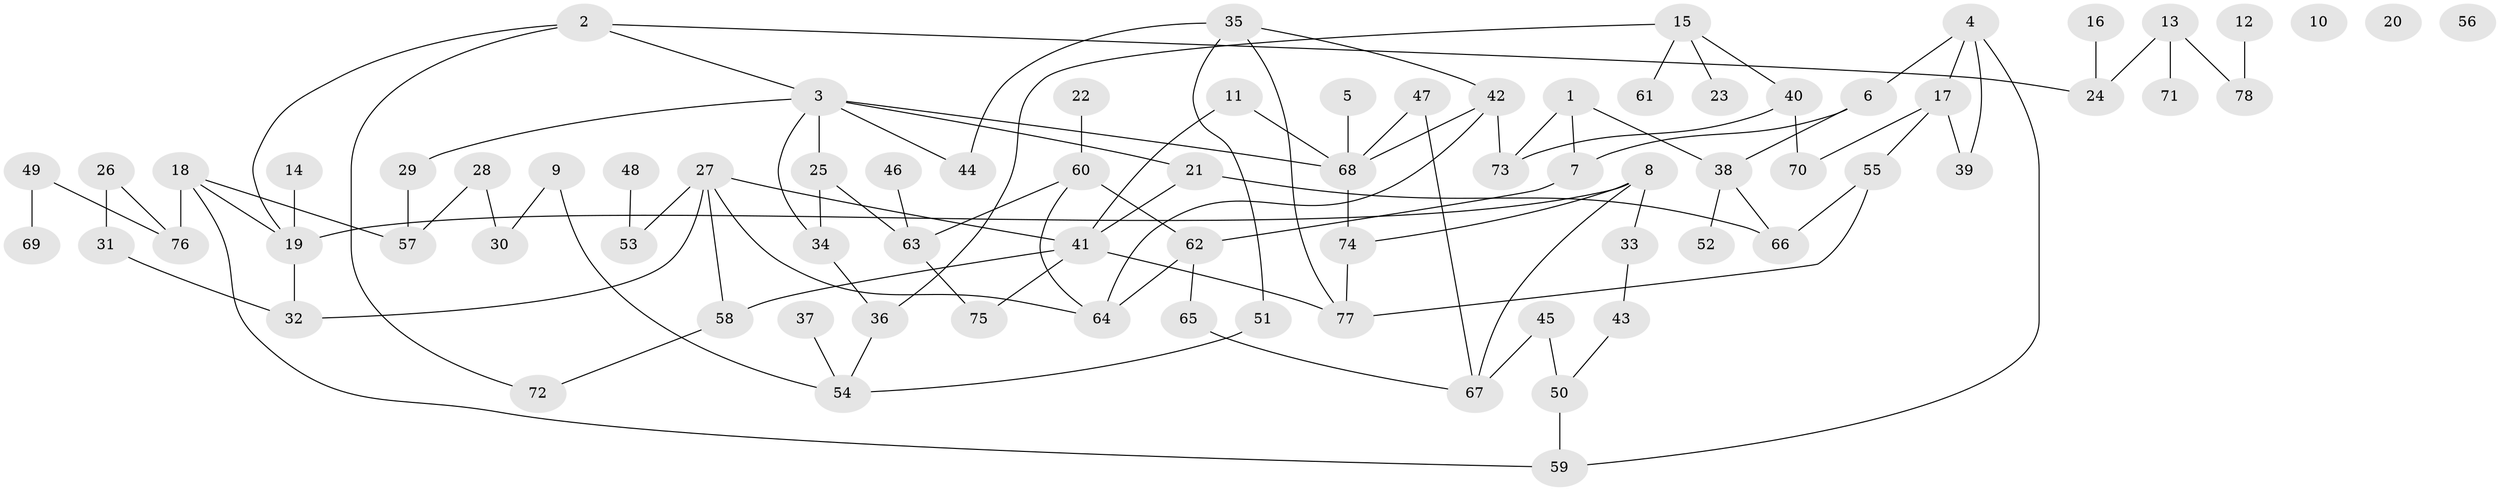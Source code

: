 // coarse degree distribution, {4: 0.13725490196078433, 7: 0.058823529411764705, 1: 0.17647058823529413, 2: 0.2549019607843137, 0: 0.058823529411764705, 6: 0.0392156862745098, 5: 0.09803921568627451, 3: 0.17647058823529413}
// Generated by graph-tools (version 1.1) at 2025/23/03/03/25 07:23:27]
// undirected, 78 vertices, 104 edges
graph export_dot {
graph [start="1"]
  node [color=gray90,style=filled];
  1;
  2;
  3;
  4;
  5;
  6;
  7;
  8;
  9;
  10;
  11;
  12;
  13;
  14;
  15;
  16;
  17;
  18;
  19;
  20;
  21;
  22;
  23;
  24;
  25;
  26;
  27;
  28;
  29;
  30;
  31;
  32;
  33;
  34;
  35;
  36;
  37;
  38;
  39;
  40;
  41;
  42;
  43;
  44;
  45;
  46;
  47;
  48;
  49;
  50;
  51;
  52;
  53;
  54;
  55;
  56;
  57;
  58;
  59;
  60;
  61;
  62;
  63;
  64;
  65;
  66;
  67;
  68;
  69;
  70;
  71;
  72;
  73;
  74;
  75;
  76;
  77;
  78;
  1 -- 7;
  1 -- 38;
  1 -- 73;
  2 -- 3;
  2 -- 19;
  2 -- 24;
  2 -- 72;
  3 -- 21;
  3 -- 25;
  3 -- 29;
  3 -- 34;
  3 -- 44;
  3 -- 68;
  4 -- 6;
  4 -- 17;
  4 -- 39;
  4 -- 59;
  5 -- 68;
  6 -- 7;
  6 -- 38;
  7 -- 62;
  8 -- 19;
  8 -- 33;
  8 -- 67;
  8 -- 74;
  9 -- 30;
  9 -- 54;
  11 -- 41;
  11 -- 68;
  12 -- 78;
  13 -- 24;
  13 -- 71;
  13 -- 78;
  14 -- 19;
  15 -- 23;
  15 -- 36;
  15 -- 40;
  15 -- 61;
  16 -- 24;
  17 -- 39;
  17 -- 55;
  17 -- 70;
  18 -- 19;
  18 -- 57;
  18 -- 59;
  18 -- 76;
  19 -- 32;
  21 -- 41;
  21 -- 66;
  22 -- 60;
  25 -- 34;
  25 -- 63;
  26 -- 31;
  26 -- 76;
  27 -- 32;
  27 -- 41;
  27 -- 53;
  27 -- 58;
  27 -- 64;
  28 -- 30;
  28 -- 57;
  29 -- 57;
  31 -- 32;
  33 -- 43;
  34 -- 36;
  35 -- 42;
  35 -- 44;
  35 -- 51;
  35 -- 77;
  36 -- 54;
  37 -- 54;
  38 -- 52;
  38 -- 66;
  40 -- 70;
  40 -- 73;
  41 -- 58;
  41 -- 75;
  41 -- 77;
  42 -- 64;
  42 -- 68;
  42 -- 73;
  43 -- 50;
  45 -- 50;
  45 -- 67;
  46 -- 63;
  47 -- 67;
  47 -- 68;
  48 -- 53;
  49 -- 69;
  49 -- 76;
  50 -- 59;
  51 -- 54;
  55 -- 66;
  55 -- 77;
  58 -- 72;
  60 -- 62;
  60 -- 63;
  60 -- 64;
  62 -- 64;
  62 -- 65;
  63 -- 75;
  65 -- 67;
  68 -- 74;
  74 -- 77;
}
